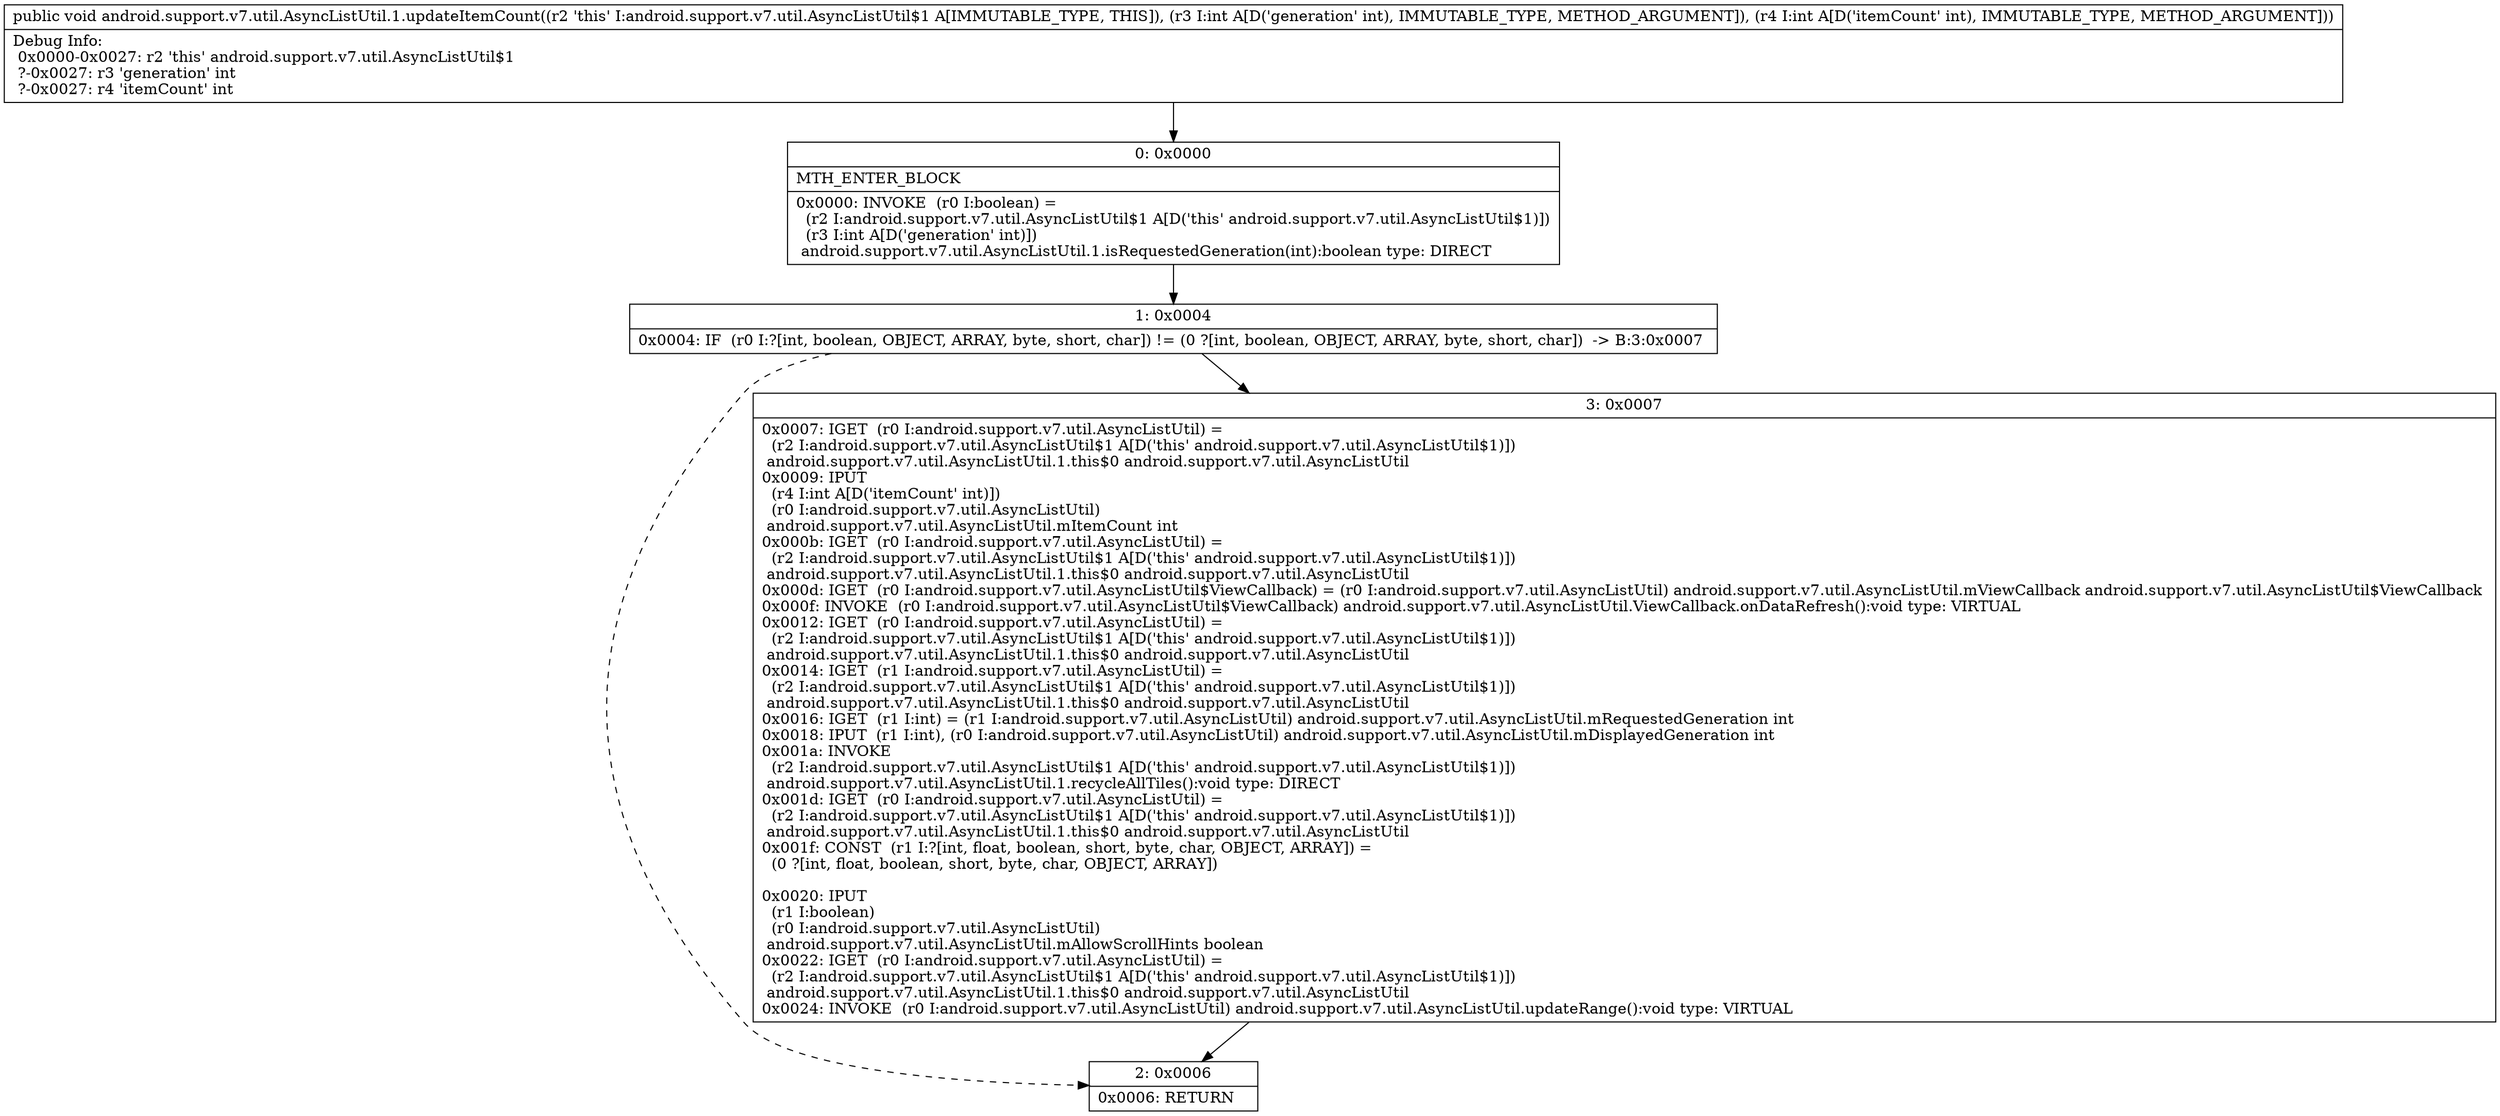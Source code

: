 digraph "CFG forandroid.support.v7.util.AsyncListUtil.1.updateItemCount(II)V" {
Node_0 [shape=record,label="{0\:\ 0x0000|MTH_ENTER_BLOCK\l|0x0000: INVOKE  (r0 I:boolean) = \l  (r2 I:android.support.v7.util.AsyncListUtil$1 A[D('this' android.support.v7.util.AsyncListUtil$1)])\l  (r3 I:int A[D('generation' int)])\l android.support.v7.util.AsyncListUtil.1.isRequestedGeneration(int):boolean type: DIRECT \l}"];
Node_1 [shape=record,label="{1\:\ 0x0004|0x0004: IF  (r0 I:?[int, boolean, OBJECT, ARRAY, byte, short, char]) != (0 ?[int, boolean, OBJECT, ARRAY, byte, short, char])  \-\> B:3:0x0007 \l}"];
Node_2 [shape=record,label="{2\:\ 0x0006|0x0006: RETURN   \l}"];
Node_3 [shape=record,label="{3\:\ 0x0007|0x0007: IGET  (r0 I:android.support.v7.util.AsyncListUtil) = \l  (r2 I:android.support.v7.util.AsyncListUtil$1 A[D('this' android.support.v7.util.AsyncListUtil$1)])\l android.support.v7.util.AsyncListUtil.1.this$0 android.support.v7.util.AsyncListUtil \l0x0009: IPUT  \l  (r4 I:int A[D('itemCount' int)])\l  (r0 I:android.support.v7.util.AsyncListUtil)\l android.support.v7.util.AsyncListUtil.mItemCount int \l0x000b: IGET  (r0 I:android.support.v7.util.AsyncListUtil) = \l  (r2 I:android.support.v7.util.AsyncListUtil$1 A[D('this' android.support.v7.util.AsyncListUtil$1)])\l android.support.v7.util.AsyncListUtil.1.this$0 android.support.v7.util.AsyncListUtil \l0x000d: IGET  (r0 I:android.support.v7.util.AsyncListUtil$ViewCallback) = (r0 I:android.support.v7.util.AsyncListUtil) android.support.v7.util.AsyncListUtil.mViewCallback android.support.v7.util.AsyncListUtil$ViewCallback \l0x000f: INVOKE  (r0 I:android.support.v7.util.AsyncListUtil$ViewCallback) android.support.v7.util.AsyncListUtil.ViewCallback.onDataRefresh():void type: VIRTUAL \l0x0012: IGET  (r0 I:android.support.v7.util.AsyncListUtil) = \l  (r2 I:android.support.v7.util.AsyncListUtil$1 A[D('this' android.support.v7.util.AsyncListUtil$1)])\l android.support.v7.util.AsyncListUtil.1.this$0 android.support.v7.util.AsyncListUtil \l0x0014: IGET  (r1 I:android.support.v7.util.AsyncListUtil) = \l  (r2 I:android.support.v7.util.AsyncListUtil$1 A[D('this' android.support.v7.util.AsyncListUtil$1)])\l android.support.v7.util.AsyncListUtil.1.this$0 android.support.v7.util.AsyncListUtil \l0x0016: IGET  (r1 I:int) = (r1 I:android.support.v7.util.AsyncListUtil) android.support.v7.util.AsyncListUtil.mRequestedGeneration int \l0x0018: IPUT  (r1 I:int), (r0 I:android.support.v7.util.AsyncListUtil) android.support.v7.util.AsyncListUtil.mDisplayedGeneration int \l0x001a: INVOKE  \l  (r2 I:android.support.v7.util.AsyncListUtil$1 A[D('this' android.support.v7.util.AsyncListUtil$1)])\l android.support.v7.util.AsyncListUtil.1.recycleAllTiles():void type: DIRECT \l0x001d: IGET  (r0 I:android.support.v7.util.AsyncListUtil) = \l  (r2 I:android.support.v7.util.AsyncListUtil$1 A[D('this' android.support.v7.util.AsyncListUtil$1)])\l android.support.v7.util.AsyncListUtil.1.this$0 android.support.v7.util.AsyncListUtil \l0x001f: CONST  (r1 I:?[int, float, boolean, short, byte, char, OBJECT, ARRAY]) = \l  (0 ?[int, float, boolean, short, byte, char, OBJECT, ARRAY])\l \l0x0020: IPUT  \l  (r1 I:boolean)\l  (r0 I:android.support.v7.util.AsyncListUtil)\l android.support.v7.util.AsyncListUtil.mAllowScrollHints boolean \l0x0022: IGET  (r0 I:android.support.v7.util.AsyncListUtil) = \l  (r2 I:android.support.v7.util.AsyncListUtil$1 A[D('this' android.support.v7.util.AsyncListUtil$1)])\l android.support.v7.util.AsyncListUtil.1.this$0 android.support.v7.util.AsyncListUtil \l0x0024: INVOKE  (r0 I:android.support.v7.util.AsyncListUtil) android.support.v7.util.AsyncListUtil.updateRange():void type: VIRTUAL \l}"];
MethodNode[shape=record,label="{public void android.support.v7.util.AsyncListUtil.1.updateItemCount((r2 'this' I:android.support.v7.util.AsyncListUtil$1 A[IMMUTABLE_TYPE, THIS]), (r3 I:int A[D('generation' int), IMMUTABLE_TYPE, METHOD_ARGUMENT]), (r4 I:int A[D('itemCount' int), IMMUTABLE_TYPE, METHOD_ARGUMENT]))  | Debug Info:\l  0x0000\-0x0027: r2 'this' android.support.v7.util.AsyncListUtil$1\l  ?\-0x0027: r3 'generation' int\l  ?\-0x0027: r4 'itemCount' int\l}"];
MethodNode -> Node_0;
Node_0 -> Node_1;
Node_1 -> Node_2[style=dashed];
Node_1 -> Node_3;
Node_3 -> Node_2;
}


